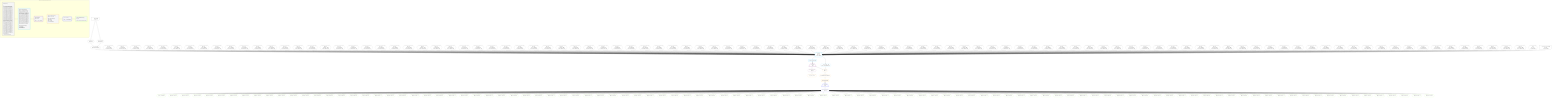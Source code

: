 %%{init: {'themeVariables': { 'fontSize': '12px'}}}%%
graph TD
    classDef path fill:#eee,stroke:#000,color:#000
    classDef plan fill:#fff,stroke-width:1px,color:#000
    classDef itemplan fill:#fff,stroke-width:2px,color:#000
    classDef unbatchedplan fill:#dff,stroke-width:1px,color:#000
    classDef sideeffectplan fill:#fcc,stroke-width:2px,color:#000
    classDef bucket fill:#f6f6f6,color:#000,stroke-width:2px,text-align:left

    subgraph "Buckets for queries/v4/json-overflow-nested"
    Bucket0("Bucket 0 (root)<br /><br />1: <br />ᐳ: 7, 10, 11, 447, 448, 449, 450, 451, 452, 453, 454, 455, 456, 457, 458, 459, 460, 461, 462, 463, 464, 465, 466, 467, 468, 469, 470, 471, 472, 473, 474, 475, 476, 477, 478, 479, 480, 481, 482, 483, 484, 485, 486, 487, 488, 489, 490, 491, 492, 493, 494, 495, 496, 497, 498, 499, 500, 501, 502, 503, 504, 505, 506, 507, 508, 509, 510, 511, 512, 513, 514, 515, 516, 517, 518, 519, 520, 521, 522, 523, 524, 525, 526, 527, 528, 529, 530, 531, 532, 533, 534, 535, 536, 537, 538, 539, 540, 541, 542, 543, 544, 545, 546, 547, 548, 549, 12, 13, 25, 33, 37, 41, 45, 49, 53, 57, 61, 65, 69, 73, 77, 81, 85, 89, 93, 97, 101, 105, 109, 113, 117, 121, 125, 129, 133, 137, 141, 145, 149, 153, 157, 161, 165, 169, 173, 177, 181, 185, 189, 193, 197, 201, 205, 209, 213, 217, 221, 225, 229, 233, 237, 241, 245, 249, 253, 257, 261, 265, 269, 273, 277, 281, 285, 289, 293, 297, 301, 305, 309, 313, 317, 321, 325, 329, 333, 337, 341, 345, 349, 353, 357, 361, 365, 369, 373, 377, 381, 385, 389, 393, 397, 401, 405, 409, 413, 417, 421, 425, 429, 433, 437, 441<br />2: PgSelectInlineApply[443]"):::bucket
    Bucket1("Bucket 1 (nullableBoundary)<br />Deps: 12, 13, 447, 33, 37, 41, 45, 49, 53, 57, 61, 65, 69, 73, 77, 81, 85, 89, 93, 97, 101, 105, 109, 113, 117, 121, 125, 129, 133, 137, 141, 145, 149, 153, 157, 161, 165, 169, 173, 177, 181, 185, 189, 193, 197, 201, 205, 209, 213, 217, 221, 225, 229, 233, 237, 241, 245, 249, 253, 257, 261, 265, 269, 273, 277, 281, 285, 289, 293, 297, 301, 305, 309, 313, 317, 321, 325, 329, 333, 337, 341, 345, 349, 353, 357, 361, 365, 369, 373, 377, 381, 385, 389, 393, 397, 401, 405, 409, 413, 417, 421, 425, 429, 433, 437, 441, 443, 25<br /><br />ROOT Connectionᐸ9ᐳ[13]<br />1: PgSelect[15]<br />ᐳ: Access[444]<br />2: PgSelectRows[16]"):::bucket
    Bucket2("Bucket 2 (listItem)<br />Deps: 444, 25<br /><br />ROOT __Item{2}ᐸ16ᐳ[17]"):::bucket
    Bucket3("Bucket 3 (nullableBoundary)<br />Deps: 18, 444, 17, 25<br /><br />ROOT PgSelectSingle{2}ᐸpersonᐳ[18]<br />1: <br />ᐳ: 19, 445, 446<br />2: PgSelectRows[28]"):::bucket
    Bucket4("Bucket 4 (listItem)<br /><br />ROOT __Item{4}ᐸ28ᐳ[29]"):::bucket
    Bucket5("Bucket 5 (nullableBoundary)<br />Deps: 30<br /><br />ROOT PgSelectSingle{4}ᐸpostᐳ[30]"):::bucket
    end
    Bucket0 --> Bucket1
    Bucket1 --> Bucket2
    Bucket2 --> Bucket3
    Bucket3 --> Bucket4
    Bucket4 --> Bucket5

    %% plan dependencies
    Object12{{"Object[12∈0] ➊<br />ᐸ{pgSettings,withPgClient}ᐳ"}}:::plan
    Access10{{"Access[10∈0] ➊<br />ᐸ2.pgSettingsᐳ"}}:::plan
    Access11{{"Access[11∈0] ➊<br />ᐸ2.withPgClientᐳ"}}:::plan
    Access10 & Access11 --> Object12
    PgFromExpression33{{"PgFromExpression[33∈0] ➊<br />More deps:<br />- Constantᐸ1ᐳ[447]<br />- Constantᐸundefinedᐳ[7]"}}:::plan
    PgFromExpression37{{"PgFromExpression[37∈0] ➊<br />More deps:<br />- Constantᐸ2ᐳ[448]<br />- Constantᐸundefinedᐳ[7]"}}:::plan
    PgFromExpression41{{"PgFromExpression[41∈0] ➊<br />More deps:<br />- Constantᐸ3ᐳ[449]<br />- Constantᐸundefinedᐳ[7]"}}:::plan
    PgFromExpression45{{"PgFromExpression[45∈0] ➊<br />More deps:<br />- Constantᐸ4ᐳ[450]<br />- Constantᐸundefinedᐳ[7]"}}:::plan
    PgFromExpression49{{"PgFromExpression[49∈0] ➊<br />More deps:<br />- Constantᐸ5ᐳ[451]<br />- Constantᐸundefinedᐳ[7]"}}:::plan
    PgFromExpression53{{"PgFromExpression[53∈0] ➊<br />More deps:<br />- Constantᐸ6ᐳ[452]<br />- Constantᐸundefinedᐳ[7]"}}:::plan
    PgFromExpression57{{"PgFromExpression[57∈0] ➊<br />More deps:<br />- Constantᐸ7ᐳ[453]<br />- Constantᐸundefinedᐳ[7]"}}:::plan
    PgFromExpression61{{"PgFromExpression[61∈0] ➊<br />More deps:<br />- Constantᐸ8ᐳ[454]<br />- Constantᐸundefinedᐳ[7]"}}:::plan
    PgFromExpression65{{"PgFromExpression[65∈0] ➊<br />More deps:<br />- Constantᐸ9ᐳ[455]<br />- Constantᐸundefinedᐳ[7]"}}:::plan
    PgFromExpression69{{"PgFromExpression[69∈0] ➊<br />More deps:<br />- Constantᐸ10ᐳ[456]<br />- Constantᐸundefinedᐳ[7]"}}:::plan
    PgFromExpression73{{"PgFromExpression[73∈0] ➊<br />More deps:<br />- Constantᐸ11ᐳ[457]<br />- Constantᐸundefinedᐳ[7]"}}:::plan
    PgFromExpression77{{"PgFromExpression[77∈0] ➊<br />More deps:<br />- Constantᐸ12ᐳ[458]<br />- Constantᐸundefinedᐳ[7]"}}:::plan
    PgFromExpression81{{"PgFromExpression[81∈0] ➊<br />More deps:<br />- Constantᐸ13ᐳ[459]<br />- Constantᐸundefinedᐳ[7]"}}:::plan
    PgFromExpression85{{"PgFromExpression[85∈0] ➊<br />More deps:<br />- Constantᐸ14ᐳ[460]<br />- Constantᐸundefinedᐳ[7]"}}:::plan
    PgFromExpression89{{"PgFromExpression[89∈0] ➊<br />More deps:<br />- Constantᐸ15ᐳ[461]<br />- Constantᐸundefinedᐳ[7]"}}:::plan
    PgFromExpression93{{"PgFromExpression[93∈0] ➊<br />More deps:<br />- Constantᐸ16ᐳ[462]<br />- Constantᐸundefinedᐳ[7]"}}:::plan
    PgFromExpression97{{"PgFromExpression[97∈0] ➊<br />More deps:<br />- Constantᐸ17ᐳ[463]<br />- Constantᐸundefinedᐳ[7]"}}:::plan
    PgFromExpression101{{"PgFromExpression[101∈0] ➊<br />More deps:<br />- Constantᐸ18ᐳ[464]<br />- Constantᐸundefinedᐳ[7]"}}:::plan
    PgFromExpression105{{"PgFromExpression[105∈0] ➊<br />More deps:<br />- Constantᐸ19ᐳ[465]<br />- Constantᐸundefinedᐳ[7]"}}:::plan
    PgFromExpression109{{"PgFromExpression[109∈0] ➊<br />More deps:<br />- Constantᐸ20ᐳ[466]<br />- Constantᐸundefinedᐳ[7]"}}:::plan
    PgFromExpression113{{"PgFromExpression[113∈0] ➊<br />More deps:<br />- Constantᐸ21ᐳ[467]<br />- Constantᐸundefinedᐳ[7]"}}:::plan
    PgFromExpression117{{"PgFromExpression[117∈0] ➊<br />More deps:<br />- Constantᐸ22ᐳ[468]<br />- Constantᐸundefinedᐳ[7]"}}:::plan
    PgFromExpression121{{"PgFromExpression[121∈0] ➊<br />More deps:<br />- Constantᐸ23ᐳ[469]<br />- Constantᐸundefinedᐳ[7]"}}:::plan
    PgFromExpression125{{"PgFromExpression[125∈0] ➊<br />More deps:<br />- Constantᐸ24ᐳ[470]<br />- Constantᐸundefinedᐳ[7]"}}:::plan
    PgFromExpression129{{"PgFromExpression[129∈0] ➊<br />More deps:<br />- Constantᐸ25ᐳ[471]<br />- Constantᐸundefinedᐳ[7]"}}:::plan
    PgFromExpression133{{"PgFromExpression[133∈0] ➊<br />More deps:<br />- Constantᐸ26ᐳ[472]<br />- Constantᐸundefinedᐳ[7]"}}:::plan
    PgFromExpression137{{"PgFromExpression[137∈0] ➊<br />More deps:<br />- Constantᐸ27ᐳ[473]<br />- Constantᐸundefinedᐳ[7]"}}:::plan
    PgFromExpression141{{"PgFromExpression[141∈0] ➊<br />More deps:<br />- Constantᐸ28ᐳ[474]<br />- Constantᐸundefinedᐳ[7]"}}:::plan
    PgFromExpression145{{"PgFromExpression[145∈0] ➊<br />More deps:<br />- Constantᐸ29ᐳ[475]<br />- Constantᐸundefinedᐳ[7]"}}:::plan
    PgFromExpression149{{"PgFromExpression[149∈0] ➊<br />More deps:<br />- Constantᐸ30ᐳ[476]<br />- Constantᐸundefinedᐳ[7]"}}:::plan
    PgFromExpression153{{"PgFromExpression[153∈0] ➊<br />More deps:<br />- Constantᐸ31ᐳ[477]<br />- Constantᐸundefinedᐳ[7]"}}:::plan
    PgFromExpression157{{"PgFromExpression[157∈0] ➊<br />More deps:<br />- Constantᐸ32ᐳ[478]<br />- Constantᐸundefinedᐳ[7]"}}:::plan
    PgFromExpression161{{"PgFromExpression[161∈0] ➊<br />More deps:<br />- Constantᐸ33ᐳ[479]<br />- Constantᐸundefinedᐳ[7]"}}:::plan
    PgFromExpression165{{"PgFromExpression[165∈0] ➊<br />More deps:<br />- Constantᐸ34ᐳ[480]<br />- Constantᐸundefinedᐳ[7]"}}:::plan
    PgFromExpression169{{"PgFromExpression[169∈0] ➊<br />More deps:<br />- Constantᐸ35ᐳ[481]<br />- Constantᐸundefinedᐳ[7]"}}:::plan
    PgFromExpression173{{"PgFromExpression[173∈0] ➊<br />More deps:<br />- Constantᐸ36ᐳ[482]<br />- Constantᐸundefinedᐳ[7]"}}:::plan
    PgFromExpression177{{"PgFromExpression[177∈0] ➊<br />More deps:<br />- Constantᐸ37ᐳ[483]<br />- Constantᐸundefinedᐳ[7]"}}:::plan
    PgFromExpression181{{"PgFromExpression[181∈0] ➊<br />More deps:<br />- Constantᐸ38ᐳ[484]<br />- Constantᐸundefinedᐳ[7]"}}:::plan
    PgFromExpression185{{"PgFromExpression[185∈0] ➊<br />More deps:<br />- Constantᐸ39ᐳ[485]<br />- Constantᐸundefinedᐳ[7]"}}:::plan
    PgFromExpression189{{"PgFromExpression[189∈0] ➊<br />More deps:<br />- Constantᐸ40ᐳ[486]<br />- Constantᐸundefinedᐳ[7]"}}:::plan
    PgFromExpression193{{"PgFromExpression[193∈0] ➊<br />More deps:<br />- Constantᐸ41ᐳ[487]<br />- Constantᐸundefinedᐳ[7]"}}:::plan
    PgFromExpression197{{"PgFromExpression[197∈0] ➊<br />More deps:<br />- Constantᐸ42ᐳ[488]<br />- Constantᐸundefinedᐳ[7]"}}:::plan
    PgFromExpression201{{"PgFromExpression[201∈0] ➊<br />More deps:<br />- Constantᐸ43ᐳ[489]<br />- Constantᐸundefinedᐳ[7]"}}:::plan
    PgFromExpression205{{"PgFromExpression[205∈0] ➊<br />More deps:<br />- Constantᐸ44ᐳ[490]<br />- Constantᐸundefinedᐳ[7]"}}:::plan
    PgFromExpression209{{"PgFromExpression[209∈0] ➊<br />More deps:<br />- Constantᐸ45ᐳ[491]<br />- Constantᐸundefinedᐳ[7]"}}:::plan
    PgFromExpression213{{"PgFromExpression[213∈0] ➊<br />More deps:<br />- Constantᐸ46ᐳ[492]<br />- Constantᐸundefinedᐳ[7]"}}:::plan
    PgFromExpression217{{"PgFromExpression[217∈0] ➊<br />More deps:<br />- Constantᐸ47ᐳ[493]<br />- Constantᐸundefinedᐳ[7]"}}:::plan
    PgFromExpression221{{"PgFromExpression[221∈0] ➊<br />More deps:<br />- Constantᐸ48ᐳ[494]<br />- Constantᐸundefinedᐳ[7]"}}:::plan
    PgFromExpression225{{"PgFromExpression[225∈0] ➊<br />More deps:<br />- Constantᐸ49ᐳ[495]<br />- Constantᐸundefinedᐳ[7]"}}:::plan
    PgFromExpression229{{"PgFromExpression[229∈0] ➊<br />More deps:<br />- Constantᐸ50ᐳ[496]<br />- Constantᐸundefinedᐳ[7]"}}:::plan
    PgFromExpression233{{"PgFromExpression[233∈0] ➊<br />More deps:<br />- Constantᐸ51ᐳ[497]<br />- Constantᐸundefinedᐳ[7]"}}:::plan
    PgFromExpression237{{"PgFromExpression[237∈0] ➊<br />More deps:<br />- Constantᐸ52ᐳ[498]<br />- Constantᐸundefinedᐳ[7]"}}:::plan
    PgFromExpression241{{"PgFromExpression[241∈0] ➊<br />More deps:<br />- Constantᐸ53ᐳ[499]<br />- Constantᐸundefinedᐳ[7]"}}:::plan
    PgFromExpression245{{"PgFromExpression[245∈0] ➊<br />More deps:<br />- Constantᐸ54ᐳ[500]<br />- Constantᐸundefinedᐳ[7]"}}:::plan
    PgFromExpression249{{"PgFromExpression[249∈0] ➊<br />More deps:<br />- Constantᐸ55ᐳ[501]<br />- Constantᐸundefinedᐳ[7]"}}:::plan
    PgFromExpression253{{"PgFromExpression[253∈0] ➊<br />More deps:<br />- Constantᐸ56ᐳ[502]<br />- Constantᐸundefinedᐳ[7]"}}:::plan
    PgFromExpression257{{"PgFromExpression[257∈0] ➊<br />More deps:<br />- Constantᐸ57ᐳ[503]<br />- Constantᐸundefinedᐳ[7]"}}:::plan
    PgFromExpression261{{"PgFromExpression[261∈0] ➊<br />More deps:<br />- Constantᐸ58ᐳ[504]<br />- Constantᐸundefinedᐳ[7]"}}:::plan
    PgFromExpression265{{"PgFromExpression[265∈0] ➊<br />More deps:<br />- Constantᐸ59ᐳ[505]<br />- Constantᐸundefinedᐳ[7]"}}:::plan
    PgFromExpression269{{"PgFromExpression[269∈0] ➊<br />More deps:<br />- Constantᐸ60ᐳ[506]<br />- Constantᐸundefinedᐳ[7]"}}:::plan
    PgFromExpression273{{"PgFromExpression[273∈0] ➊<br />More deps:<br />- Constantᐸ61ᐳ[507]<br />- Constantᐸundefinedᐳ[7]"}}:::plan
    PgFromExpression277{{"PgFromExpression[277∈0] ➊<br />More deps:<br />- Constantᐸ62ᐳ[508]<br />- Constantᐸundefinedᐳ[7]"}}:::plan
    PgFromExpression281{{"PgFromExpression[281∈0] ➊<br />More deps:<br />- Constantᐸ63ᐳ[509]<br />- Constantᐸundefinedᐳ[7]"}}:::plan
    PgFromExpression285{{"PgFromExpression[285∈0] ➊<br />More deps:<br />- Constantᐸ64ᐳ[510]<br />- Constantᐸundefinedᐳ[7]"}}:::plan
    PgFromExpression289{{"PgFromExpression[289∈0] ➊<br />More deps:<br />- Constantᐸ65ᐳ[511]<br />- Constantᐸundefinedᐳ[7]"}}:::plan
    PgFromExpression293{{"PgFromExpression[293∈0] ➊<br />More deps:<br />- Constantᐸ66ᐳ[512]<br />- Constantᐸundefinedᐳ[7]"}}:::plan
    PgFromExpression297{{"PgFromExpression[297∈0] ➊<br />More deps:<br />- Constantᐸ67ᐳ[513]<br />- Constantᐸundefinedᐳ[7]"}}:::plan
    PgFromExpression301{{"PgFromExpression[301∈0] ➊<br />More deps:<br />- Constantᐸ68ᐳ[514]<br />- Constantᐸundefinedᐳ[7]"}}:::plan
    PgFromExpression305{{"PgFromExpression[305∈0] ➊<br />More deps:<br />- Constantᐸ69ᐳ[515]<br />- Constantᐸundefinedᐳ[7]"}}:::plan
    PgFromExpression309{{"PgFromExpression[309∈0] ➊<br />More deps:<br />- Constantᐸ70ᐳ[516]<br />- Constantᐸundefinedᐳ[7]"}}:::plan
    PgFromExpression313{{"PgFromExpression[313∈0] ➊<br />More deps:<br />- Constantᐸ71ᐳ[517]<br />- Constantᐸundefinedᐳ[7]"}}:::plan
    PgFromExpression317{{"PgFromExpression[317∈0] ➊<br />More deps:<br />- Constantᐸ72ᐳ[518]<br />- Constantᐸundefinedᐳ[7]"}}:::plan
    PgFromExpression321{{"PgFromExpression[321∈0] ➊<br />More deps:<br />- Constantᐸ73ᐳ[519]<br />- Constantᐸundefinedᐳ[7]"}}:::plan
    PgFromExpression325{{"PgFromExpression[325∈0] ➊<br />More deps:<br />- Constantᐸ74ᐳ[520]<br />- Constantᐸundefinedᐳ[7]"}}:::plan
    PgFromExpression329{{"PgFromExpression[329∈0] ➊<br />More deps:<br />- Constantᐸ75ᐳ[521]<br />- Constantᐸundefinedᐳ[7]"}}:::plan
    PgFromExpression333{{"PgFromExpression[333∈0] ➊<br />More deps:<br />- Constantᐸ76ᐳ[522]<br />- Constantᐸundefinedᐳ[7]"}}:::plan
    PgFromExpression337{{"PgFromExpression[337∈0] ➊<br />More deps:<br />- Constantᐸ77ᐳ[523]<br />- Constantᐸundefinedᐳ[7]"}}:::plan
    PgFromExpression341{{"PgFromExpression[341∈0] ➊<br />More deps:<br />- Constantᐸ78ᐳ[524]<br />- Constantᐸundefinedᐳ[7]"}}:::plan
    PgFromExpression345{{"PgFromExpression[345∈0] ➊<br />More deps:<br />- Constantᐸ79ᐳ[525]<br />- Constantᐸundefinedᐳ[7]"}}:::plan
    PgFromExpression349{{"PgFromExpression[349∈0] ➊<br />More deps:<br />- Constantᐸ80ᐳ[526]<br />- Constantᐸundefinedᐳ[7]"}}:::plan
    PgFromExpression353{{"PgFromExpression[353∈0] ➊<br />More deps:<br />- Constantᐸ81ᐳ[527]<br />- Constantᐸundefinedᐳ[7]"}}:::plan
    PgFromExpression357{{"PgFromExpression[357∈0] ➊<br />More deps:<br />- Constantᐸ82ᐳ[528]<br />- Constantᐸundefinedᐳ[7]"}}:::plan
    PgFromExpression361{{"PgFromExpression[361∈0] ➊<br />More deps:<br />- Constantᐸ83ᐳ[529]<br />- Constantᐸundefinedᐳ[7]"}}:::plan
    PgFromExpression365{{"PgFromExpression[365∈0] ➊<br />More deps:<br />- Constantᐸ84ᐳ[530]<br />- Constantᐸundefinedᐳ[7]"}}:::plan
    PgFromExpression369{{"PgFromExpression[369∈0] ➊<br />More deps:<br />- Constantᐸ85ᐳ[531]<br />- Constantᐸundefinedᐳ[7]"}}:::plan
    PgFromExpression373{{"PgFromExpression[373∈0] ➊<br />More deps:<br />- Constantᐸ86ᐳ[532]<br />- Constantᐸundefinedᐳ[7]"}}:::plan
    PgFromExpression377{{"PgFromExpression[377∈0] ➊<br />More deps:<br />- Constantᐸ87ᐳ[533]<br />- Constantᐸundefinedᐳ[7]"}}:::plan
    PgFromExpression381{{"PgFromExpression[381∈0] ➊<br />More deps:<br />- Constantᐸ88ᐳ[534]<br />- Constantᐸundefinedᐳ[7]"}}:::plan
    PgFromExpression385{{"PgFromExpression[385∈0] ➊<br />More deps:<br />- Constantᐸ89ᐳ[535]<br />- Constantᐸundefinedᐳ[7]"}}:::plan
    PgFromExpression389{{"PgFromExpression[389∈0] ➊<br />More deps:<br />- Constantᐸ90ᐳ[536]<br />- Constantᐸundefinedᐳ[7]"}}:::plan
    PgFromExpression393{{"PgFromExpression[393∈0] ➊<br />More deps:<br />- Constantᐸ91ᐳ[537]<br />- Constantᐸundefinedᐳ[7]"}}:::plan
    PgFromExpression397{{"PgFromExpression[397∈0] ➊<br />More deps:<br />- Constantᐸ92ᐳ[538]<br />- Constantᐸundefinedᐳ[7]"}}:::plan
    PgFromExpression401{{"PgFromExpression[401∈0] ➊<br />More deps:<br />- Constantᐸ93ᐳ[539]<br />- Constantᐸundefinedᐳ[7]"}}:::plan
    PgFromExpression405{{"PgFromExpression[405∈0] ➊<br />More deps:<br />- Constantᐸ94ᐳ[540]<br />- Constantᐸundefinedᐳ[7]"}}:::plan
    PgFromExpression409{{"PgFromExpression[409∈0] ➊<br />More deps:<br />- Constantᐸ95ᐳ[541]<br />- Constantᐸundefinedᐳ[7]"}}:::plan
    PgFromExpression413{{"PgFromExpression[413∈0] ➊<br />More deps:<br />- Constantᐸ96ᐳ[542]<br />- Constantᐸundefinedᐳ[7]"}}:::plan
    PgFromExpression417{{"PgFromExpression[417∈0] ➊<br />More deps:<br />- Constantᐸ97ᐳ[543]<br />- Constantᐸundefinedᐳ[7]"}}:::plan
    PgFromExpression421{{"PgFromExpression[421∈0] ➊<br />More deps:<br />- Constantᐸ98ᐳ[544]<br />- Constantᐸundefinedᐳ[7]"}}:::plan
    PgFromExpression425{{"PgFromExpression[425∈0] ➊<br />More deps:<br />- Constantᐸ99ᐳ[545]<br />- Constantᐸundefinedᐳ[7]"}}:::plan
    PgFromExpression429{{"PgFromExpression[429∈0] ➊<br />More deps:<br />- Constantᐸ100ᐳ[546]<br />- Constantᐸundefinedᐳ[7]"}}:::plan
    PgFromExpression433{{"PgFromExpression[433∈0] ➊<br />More deps:<br />- Constantᐸ101ᐳ[547]<br />- Constantᐸundefinedᐳ[7]"}}:::plan
    PgFromExpression437{{"PgFromExpression[437∈0] ➊<br />More deps:<br />- Constantᐸ102ᐳ[548]<br />- Constantᐸundefinedᐳ[7]"}}:::plan
    PgFromExpression441{{"PgFromExpression[441∈0] ➊<br />More deps:<br />- Constantᐸ103ᐳ[549]<br />- Constantᐸundefinedᐳ[7]"}}:::plan
    __Value2["__Value[2∈0] ➊<br />ᐸcontextᐳ"]:::plan
    __Value2 --> Access10
    __Value2 --> Access11
    Connection13{{"Connection[13∈0] ➊<br />ᐸ9ᐳ<br />More deps:<br />- Constantᐸ1ᐳ[447]"}}:::plan
    PgSelectInlineApply443["PgSelectInlineApply[443∈0] ➊<br />More deps:<br />- Constantᐸ1ᐳ[447]"]:::plan
    PgSelect15[["PgSelect[15∈1] ➊<br />ᐸpersonᐳ<br />More deps:<br />- Constantᐸ1ᐳ[447]"]]:::plan
    Object12 & Connection13 & PgFromExpression33 & PgFromExpression37 & PgFromExpression41 & PgFromExpression45 & PgFromExpression49 & PgFromExpression53 & PgFromExpression57 & PgFromExpression61 & PgFromExpression65 & PgFromExpression69 & PgFromExpression73 & PgFromExpression77 & PgFromExpression81 & PgFromExpression85 & PgFromExpression89 & PgFromExpression93 & PgFromExpression97 & PgFromExpression101 & PgFromExpression105 & PgFromExpression109 & PgFromExpression113 & PgFromExpression117 & PgFromExpression121 & PgFromExpression125 & PgFromExpression129 & PgFromExpression133 & PgFromExpression137 & PgFromExpression141 & PgFromExpression145 & PgFromExpression149 & PgFromExpression153 & PgFromExpression157 & PgFromExpression161 & PgFromExpression165 & PgFromExpression169 & PgFromExpression173 & PgFromExpression177 & PgFromExpression181 & PgFromExpression185 & PgFromExpression189 & PgFromExpression193 & PgFromExpression197 & PgFromExpression201 & PgFromExpression205 & PgFromExpression209 & PgFromExpression213 & PgFromExpression217 & PgFromExpression221 & PgFromExpression225 & PgFromExpression229 & PgFromExpression233 & PgFromExpression237 & PgFromExpression241 & PgFromExpression245 & PgFromExpression249 & PgFromExpression253 & PgFromExpression257 & PgFromExpression261 & PgFromExpression265 & PgFromExpression269 & PgFromExpression273 & PgFromExpression277 & PgFromExpression281 & PgFromExpression285 & PgFromExpression289 & PgFromExpression293 & PgFromExpression297 & PgFromExpression301 & PgFromExpression305 & PgFromExpression309 & PgFromExpression313 & PgFromExpression317 & PgFromExpression321 & PgFromExpression325 & PgFromExpression329 & PgFromExpression333 & PgFromExpression337 & PgFromExpression341 & PgFromExpression345 & PgFromExpression349 & PgFromExpression353 & PgFromExpression357 & PgFromExpression361 & PgFromExpression365 & PgFromExpression369 & PgFromExpression373 & PgFromExpression377 & PgFromExpression381 & PgFromExpression385 & PgFromExpression389 & PgFromExpression393 & PgFromExpression397 & PgFromExpression401 & PgFromExpression405 & PgFromExpression409 & PgFromExpression413 & PgFromExpression417 & PgFromExpression421 & PgFromExpression425 & PgFromExpression429 & PgFromExpression433 & PgFromExpression437 & PgFromExpression441 & PgSelectInlineApply443 --> PgSelect15
    PgSelectRows16[["PgSelectRows[16∈1] ➊"]]:::plan
    PgSelect15 --> PgSelectRows16
    Access444{{"Access[444∈1] ➊<br />ᐸ15.m.subqueryDetailsFor27ᐳ"}}:::plan
    PgSelect15 --> Access444
    __Item17[/"__Item[17∈2]<br />ᐸ16ᐳ"\]:::itemplan
    PgSelectRows16 ==> __Item17
    PgSelectSingle18{{"PgSelectSingle[18∈2]<br />ᐸpersonᐳ"}}:::plan
    __Item17 --> PgSelectSingle18
    List445{{"List[445∈3]<br />ᐸ444,17ᐳ"}}:::plan
    Access444 & __Item17 --> List445
    PgClassExpression19{{"PgClassExpression[19∈3]<br />ᐸ__person__.”id”ᐳ"}}:::plan
    PgSelectSingle18 --> PgClassExpression19
    PgSelectRows28[["PgSelectRows[28∈3]"]]:::plan
    Lambda446{{"Lambda[446∈3]<br />ᐸpgInlineViaSubqueryTransformᐳ"}}:::plan
    Lambda446 --> PgSelectRows28
    List445 --> Lambda446
    __Item29[/"__Item[29∈4]<br />ᐸ28ᐳ"\]:::itemplan
    PgSelectRows28 ==> __Item29
    PgSelectSingle30{{"PgSelectSingle[30∈4]<br />ᐸpostᐳ"}}:::plan
    __Item29 --> PgSelectSingle30
    PgClassExpression31{{"PgClassExpression[31∈5]<br />ᐸ__post__.”headline”ᐳ"}}:::plan
    PgSelectSingle30 --> PgClassExpression31
    PgClassExpression34{{"PgClassExpression[34∈5]<br />ᐸ(1/0) /* E...ferred! */ᐳ"}}:::plan
    PgSelectSingle30 --> PgClassExpression34
    PgClassExpression38{{"PgClassExpression[38∈5]<br />ᐸ(1/0) /* E...ferred! */ᐳ"}}:::plan
    PgSelectSingle30 --> PgClassExpression38
    PgClassExpression42{{"PgClassExpression[42∈5]<br />ᐸ(1/0) /* E...ferred! */ᐳ"}}:::plan
    PgSelectSingle30 --> PgClassExpression42
    PgClassExpression46{{"PgClassExpression[46∈5]<br />ᐸ(1/0) /* E...ferred! */ᐳ"}}:::plan
    PgSelectSingle30 --> PgClassExpression46
    PgClassExpression50{{"PgClassExpression[50∈5]<br />ᐸ(1/0) /* E...ferred! */ᐳ"}}:::plan
    PgSelectSingle30 --> PgClassExpression50
    PgClassExpression54{{"PgClassExpression[54∈5]<br />ᐸ(1/0) /* E...ferred! */ᐳ"}}:::plan
    PgSelectSingle30 --> PgClassExpression54
    PgClassExpression58{{"PgClassExpression[58∈5]<br />ᐸ(1/0) /* E...ferred! */ᐳ"}}:::plan
    PgSelectSingle30 --> PgClassExpression58
    PgClassExpression62{{"PgClassExpression[62∈5]<br />ᐸ(1/0) /* E...ferred! */ᐳ"}}:::plan
    PgSelectSingle30 --> PgClassExpression62
    PgClassExpression66{{"PgClassExpression[66∈5]<br />ᐸ(1/0) /* E...ferred! */ᐳ"}}:::plan
    PgSelectSingle30 --> PgClassExpression66
    PgClassExpression70{{"PgClassExpression[70∈5]<br />ᐸ(1/0) /* E...ferred! */ᐳ"}}:::plan
    PgSelectSingle30 --> PgClassExpression70
    PgClassExpression74{{"PgClassExpression[74∈5]<br />ᐸ(1/0) /* E...ferred! */ᐳ"}}:::plan
    PgSelectSingle30 --> PgClassExpression74
    PgClassExpression78{{"PgClassExpression[78∈5]<br />ᐸ(1/0) /* E...ferred! */ᐳ"}}:::plan
    PgSelectSingle30 --> PgClassExpression78
    PgClassExpression82{{"PgClassExpression[82∈5]<br />ᐸ(1/0) /* E...ferred! */ᐳ"}}:::plan
    PgSelectSingle30 --> PgClassExpression82
    PgClassExpression86{{"PgClassExpression[86∈5]<br />ᐸ(1/0) /* E...ferred! */ᐳ"}}:::plan
    PgSelectSingle30 --> PgClassExpression86
    PgClassExpression90{{"PgClassExpression[90∈5]<br />ᐸ(1/0) /* E...ferred! */ᐳ"}}:::plan
    PgSelectSingle30 --> PgClassExpression90
    PgClassExpression94{{"PgClassExpression[94∈5]<br />ᐸ(1/0) /* E...ferred! */ᐳ"}}:::plan
    PgSelectSingle30 --> PgClassExpression94
    PgClassExpression98{{"PgClassExpression[98∈5]<br />ᐸ(1/0) /* E...ferred! */ᐳ"}}:::plan
    PgSelectSingle30 --> PgClassExpression98
    PgClassExpression102{{"PgClassExpression[102∈5]<br />ᐸ(1/0) /* E...ferred! */ᐳ"}}:::plan
    PgSelectSingle30 --> PgClassExpression102
    PgClassExpression106{{"PgClassExpression[106∈5]<br />ᐸ(1/0) /* E...ferred! */ᐳ"}}:::plan
    PgSelectSingle30 --> PgClassExpression106
    PgClassExpression110{{"PgClassExpression[110∈5]<br />ᐸ(1/0) /* E...ferred! */ᐳ"}}:::plan
    PgSelectSingle30 --> PgClassExpression110
    PgClassExpression114{{"PgClassExpression[114∈5]<br />ᐸ(1/0) /* E...ferred! */ᐳ"}}:::plan
    PgSelectSingle30 --> PgClassExpression114
    PgClassExpression118{{"PgClassExpression[118∈5]<br />ᐸ(1/0) /* E...ferred! */ᐳ"}}:::plan
    PgSelectSingle30 --> PgClassExpression118
    PgClassExpression122{{"PgClassExpression[122∈5]<br />ᐸ(1/0) /* E...ferred! */ᐳ"}}:::plan
    PgSelectSingle30 --> PgClassExpression122
    PgClassExpression126{{"PgClassExpression[126∈5]<br />ᐸ(1/0) /* E...ferred! */ᐳ"}}:::plan
    PgSelectSingle30 --> PgClassExpression126
    PgClassExpression130{{"PgClassExpression[130∈5]<br />ᐸ(1/0) /* E...ferred! */ᐳ"}}:::plan
    PgSelectSingle30 --> PgClassExpression130
    PgClassExpression134{{"PgClassExpression[134∈5]<br />ᐸ(1/0) /* E...ferred! */ᐳ"}}:::plan
    PgSelectSingle30 --> PgClassExpression134
    PgClassExpression138{{"PgClassExpression[138∈5]<br />ᐸ(1/0) /* E...ferred! */ᐳ"}}:::plan
    PgSelectSingle30 --> PgClassExpression138
    PgClassExpression142{{"PgClassExpression[142∈5]<br />ᐸ(1/0) /* E...ferred! */ᐳ"}}:::plan
    PgSelectSingle30 --> PgClassExpression142
    PgClassExpression146{{"PgClassExpression[146∈5]<br />ᐸ(1/0) /* E...ferred! */ᐳ"}}:::plan
    PgSelectSingle30 --> PgClassExpression146
    PgClassExpression150{{"PgClassExpression[150∈5]<br />ᐸ(1/0) /* E...ferred! */ᐳ"}}:::plan
    PgSelectSingle30 --> PgClassExpression150
    PgClassExpression154{{"PgClassExpression[154∈5]<br />ᐸ(1/0) /* E...ferred! */ᐳ"}}:::plan
    PgSelectSingle30 --> PgClassExpression154
    PgClassExpression158{{"PgClassExpression[158∈5]<br />ᐸ(1/0) /* E...ferred! */ᐳ"}}:::plan
    PgSelectSingle30 --> PgClassExpression158
    PgClassExpression162{{"PgClassExpression[162∈5]<br />ᐸ(1/0) /* E...ferred! */ᐳ"}}:::plan
    PgSelectSingle30 --> PgClassExpression162
    PgClassExpression166{{"PgClassExpression[166∈5]<br />ᐸ(1/0) /* E...ferred! */ᐳ"}}:::plan
    PgSelectSingle30 --> PgClassExpression166
    PgClassExpression170{{"PgClassExpression[170∈5]<br />ᐸ(1/0) /* E...ferred! */ᐳ"}}:::plan
    PgSelectSingle30 --> PgClassExpression170
    PgClassExpression174{{"PgClassExpression[174∈5]<br />ᐸ(1/0) /* E...ferred! */ᐳ"}}:::plan
    PgSelectSingle30 --> PgClassExpression174
    PgClassExpression178{{"PgClassExpression[178∈5]<br />ᐸ(1/0) /* E...ferred! */ᐳ"}}:::plan
    PgSelectSingle30 --> PgClassExpression178
    PgClassExpression182{{"PgClassExpression[182∈5]<br />ᐸ(1/0) /* E...ferred! */ᐳ"}}:::plan
    PgSelectSingle30 --> PgClassExpression182
    PgClassExpression186{{"PgClassExpression[186∈5]<br />ᐸ(1/0) /* E...ferred! */ᐳ"}}:::plan
    PgSelectSingle30 --> PgClassExpression186
    PgClassExpression190{{"PgClassExpression[190∈5]<br />ᐸ(1/0) /* E...ferred! */ᐳ"}}:::plan
    PgSelectSingle30 --> PgClassExpression190
    PgClassExpression194{{"PgClassExpression[194∈5]<br />ᐸ(1/0) /* E...ferred! */ᐳ"}}:::plan
    PgSelectSingle30 --> PgClassExpression194
    PgClassExpression198{{"PgClassExpression[198∈5]<br />ᐸ(1/0) /* E...ferred! */ᐳ"}}:::plan
    PgSelectSingle30 --> PgClassExpression198
    PgClassExpression202{{"PgClassExpression[202∈5]<br />ᐸ(1/0) /* E...ferred! */ᐳ"}}:::plan
    PgSelectSingle30 --> PgClassExpression202
    PgClassExpression206{{"PgClassExpression[206∈5]<br />ᐸ(1/0) /* E...ferred! */ᐳ"}}:::plan
    PgSelectSingle30 --> PgClassExpression206
    PgClassExpression210{{"PgClassExpression[210∈5]<br />ᐸ(1/0) /* E...ferred! */ᐳ"}}:::plan
    PgSelectSingle30 --> PgClassExpression210
    PgClassExpression214{{"PgClassExpression[214∈5]<br />ᐸ(1/0) /* E...ferred! */ᐳ"}}:::plan
    PgSelectSingle30 --> PgClassExpression214
    PgClassExpression218{{"PgClassExpression[218∈5]<br />ᐸ(1/0) /* E...ferred! */ᐳ"}}:::plan
    PgSelectSingle30 --> PgClassExpression218
    PgClassExpression222{{"PgClassExpression[222∈5]<br />ᐸ(1/0) /* E...ferred! */ᐳ"}}:::plan
    PgSelectSingle30 --> PgClassExpression222
    PgClassExpression226{{"PgClassExpression[226∈5]<br />ᐸ(1/0) /* E...ferred! */ᐳ"}}:::plan
    PgSelectSingle30 --> PgClassExpression226
    PgClassExpression230{{"PgClassExpression[230∈5]<br />ᐸ(1/0) /* E...ferred! */ᐳ"}}:::plan
    PgSelectSingle30 --> PgClassExpression230
    PgClassExpression234{{"PgClassExpression[234∈5]<br />ᐸ(1/0) /* E...ferred! */ᐳ"}}:::plan
    PgSelectSingle30 --> PgClassExpression234
    PgClassExpression238{{"PgClassExpression[238∈5]<br />ᐸ(1/0) /* E...ferred! */ᐳ"}}:::plan
    PgSelectSingle30 --> PgClassExpression238
    PgClassExpression242{{"PgClassExpression[242∈5]<br />ᐸ(1/0) /* E...ferred! */ᐳ"}}:::plan
    PgSelectSingle30 --> PgClassExpression242
    PgClassExpression246{{"PgClassExpression[246∈5]<br />ᐸ(1/0) /* E...ferred! */ᐳ"}}:::plan
    PgSelectSingle30 --> PgClassExpression246
    PgClassExpression250{{"PgClassExpression[250∈5]<br />ᐸ(1/0) /* E...ferred! */ᐳ"}}:::plan
    PgSelectSingle30 --> PgClassExpression250
    PgClassExpression254{{"PgClassExpression[254∈5]<br />ᐸ(1/0) /* E...ferred! */ᐳ"}}:::plan
    PgSelectSingle30 --> PgClassExpression254
    PgClassExpression258{{"PgClassExpression[258∈5]<br />ᐸ(1/0) /* E...ferred! */ᐳ"}}:::plan
    PgSelectSingle30 --> PgClassExpression258
    PgClassExpression262{{"PgClassExpression[262∈5]<br />ᐸ(1/0) /* E...ferred! */ᐳ"}}:::plan
    PgSelectSingle30 --> PgClassExpression262
    PgClassExpression266{{"PgClassExpression[266∈5]<br />ᐸ(1/0) /* E...ferred! */ᐳ"}}:::plan
    PgSelectSingle30 --> PgClassExpression266
    PgClassExpression270{{"PgClassExpression[270∈5]<br />ᐸ(1/0) /* E...ferred! */ᐳ"}}:::plan
    PgSelectSingle30 --> PgClassExpression270
    PgClassExpression274{{"PgClassExpression[274∈5]<br />ᐸ(1/0) /* E...ferred! */ᐳ"}}:::plan
    PgSelectSingle30 --> PgClassExpression274
    PgClassExpression278{{"PgClassExpression[278∈5]<br />ᐸ(1/0) /* E...ferred! */ᐳ"}}:::plan
    PgSelectSingle30 --> PgClassExpression278
    PgClassExpression282{{"PgClassExpression[282∈5]<br />ᐸ(1/0) /* E...ferred! */ᐳ"}}:::plan
    PgSelectSingle30 --> PgClassExpression282
    PgClassExpression286{{"PgClassExpression[286∈5]<br />ᐸ(1/0) /* E...ferred! */ᐳ"}}:::plan
    PgSelectSingle30 --> PgClassExpression286
    PgClassExpression290{{"PgClassExpression[290∈5]<br />ᐸ(1/0) /* E...ferred! */ᐳ"}}:::plan
    PgSelectSingle30 --> PgClassExpression290
    PgClassExpression294{{"PgClassExpression[294∈5]<br />ᐸ(1/0) /* E...ferred! */ᐳ"}}:::plan
    PgSelectSingle30 --> PgClassExpression294
    PgClassExpression298{{"PgClassExpression[298∈5]<br />ᐸ(1/0) /* E...ferred! */ᐳ"}}:::plan
    PgSelectSingle30 --> PgClassExpression298
    PgClassExpression302{{"PgClassExpression[302∈5]<br />ᐸ(1/0) /* E...ferred! */ᐳ"}}:::plan
    PgSelectSingle30 --> PgClassExpression302
    PgClassExpression306{{"PgClassExpression[306∈5]<br />ᐸ(1/0) /* E...ferred! */ᐳ"}}:::plan
    PgSelectSingle30 --> PgClassExpression306
    PgClassExpression310{{"PgClassExpression[310∈5]<br />ᐸ(1/0) /* E...ferred! */ᐳ"}}:::plan
    PgSelectSingle30 --> PgClassExpression310
    PgClassExpression314{{"PgClassExpression[314∈5]<br />ᐸ(1/0) /* E...ferred! */ᐳ"}}:::plan
    PgSelectSingle30 --> PgClassExpression314
    PgClassExpression318{{"PgClassExpression[318∈5]<br />ᐸ(1/0) /* E...ferred! */ᐳ"}}:::plan
    PgSelectSingle30 --> PgClassExpression318
    PgClassExpression322{{"PgClassExpression[322∈5]<br />ᐸ(1/0) /* E...ferred! */ᐳ"}}:::plan
    PgSelectSingle30 --> PgClassExpression322
    PgClassExpression326{{"PgClassExpression[326∈5]<br />ᐸ(1/0) /* E...ferred! */ᐳ"}}:::plan
    PgSelectSingle30 --> PgClassExpression326
    PgClassExpression330{{"PgClassExpression[330∈5]<br />ᐸ(1/0) /* E...ferred! */ᐳ"}}:::plan
    PgSelectSingle30 --> PgClassExpression330
    PgClassExpression334{{"PgClassExpression[334∈5]<br />ᐸ(1/0) /* E...ferred! */ᐳ"}}:::plan
    PgSelectSingle30 --> PgClassExpression334
    PgClassExpression338{{"PgClassExpression[338∈5]<br />ᐸ(1/0) /* E...ferred! */ᐳ"}}:::plan
    PgSelectSingle30 --> PgClassExpression338
    PgClassExpression342{{"PgClassExpression[342∈5]<br />ᐸ(1/0) /* E...ferred! */ᐳ"}}:::plan
    PgSelectSingle30 --> PgClassExpression342
    PgClassExpression346{{"PgClassExpression[346∈5]<br />ᐸ(1/0) /* E...ferred! */ᐳ"}}:::plan
    PgSelectSingle30 --> PgClassExpression346
    PgClassExpression350{{"PgClassExpression[350∈5]<br />ᐸ(1/0) /* E...ferred! */ᐳ"}}:::plan
    PgSelectSingle30 --> PgClassExpression350
    PgClassExpression354{{"PgClassExpression[354∈5]<br />ᐸ(1/0) /* E...ferred! */ᐳ"}}:::plan
    PgSelectSingle30 --> PgClassExpression354
    PgClassExpression358{{"PgClassExpression[358∈5]<br />ᐸ(1/0) /* E...ferred! */ᐳ"}}:::plan
    PgSelectSingle30 --> PgClassExpression358
    PgClassExpression362{{"PgClassExpression[362∈5]<br />ᐸ(1/0) /* E...ferred! */ᐳ"}}:::plan
    PgSelectSingle30 --> PgClassExpression362
    PgClassExpression366{{"PgClassExpression[366∈5]<br />ᐸ(1/0) /* E...ferred! */ᐳ"}}:::plan
    PgSelectSingle30 --> PgClassExpression366
    PgClassExpression370{{"PgClassExpression[370∈5]<br />ᐸ(1/0) /* E...ferred! */ᐳ"}}:::plan
    PgSelectSingle30 --> PgClassExpression370
    PgClassExpression374{{"PgClassExpression[374∈5]<br />ᐸ(1/0) /* E...ferred! */ᐳ"}}:::plan
    PgSelectSingle30 --> PgClassExpression374
    PgClassExpression378{{"PgClassExpression[378∈5]<br />ᐸ(1/0) /* E...ferred! */ᐳ"}}:::plan
    PgSelectSingle30 --> PgClassExpression378
    PgClassExpression382{{"PgClassExpression[382∈5]<br />ᐸ(1/0) /* E...ferred! */ᐳ"}}:::plan
    PgSelectSingle30 --> PgClassExpression382
    PgClassExpression386{{"PgClassExpression[386∈5]<br />ᐸ(1/0) /* E...ferred! */ᐳ"}}:::plan
    PgSelectSingle30 --> PgClassExpression386
    PgClassExpression390{{"PgClassExpression[390∈5]<br />ᐸ(1/0) /* E...ferred! */ᐳ"}}:::plan
    PgSelectSingle30 --> PgClassExpression390
    PgClassExpression394{{"PgClassExpression[394∈5]<br />ᐸ(1/0) /* E...ferred! */ᐳ"}}:::plan
    PgSelectSingle30 --> PgClassExpression394
    PgClassExpression398{{"PgClassExpression[398∈5]<br />ᐸ(1/0) /* E...ferred! */ᐳ"}}:::plan
    PgSelectSingle30 --> PgClassExpression398
    PgClassExpression402{{"PgClassExpression[402∈5]<br />ᐸ(1/0) /* E...ferred! */ᐳ"}}:::plan
    PgSelectSingle30 --> PgClassExpression402
    PgClassExpression406{{"PgClassExpression[406∈5]<br />ᐸ(1/0) /* E...ferred! */ᐳ"}}:::plan
    PgSelectSingle30 --> PgClassExpression406
    PgClassExpression410{{"PgClassExpression[410∈5]<br />ᐸ(1/0) /* E...ferred! */ᐳ"}}:::plan
    PgSelectSingle30 --> PgClassExpression410
    PgClassExpression414{{"PgClassExpression[414∈5]<br />ᐸ(1/0) /* E...ferred! */ᐳ"}}:::plan
    PgSelectSingle30 --> PgClassExpression414
    PgClassExpression418{{"PgClassExpression[418∈5]<br />ᐸ(1/0) /* E...ferred! */ᐳ"}}:::plan
    PgSelectSingle30 --> PgClassExpression418
    PgClassExpression422{{"PgClassExpression[422∈5]<br />ᐸ(1/0) /* E...ferred! */ᐳ"}}:::plan
    PgSelectSingle30 --> PgClassExpression422
    PgClassExpression426{{"PgClassExpression[426∈5]<br />ᐸ(1/0) /* E...ferred! */ᐳ"}}:::plan
    PgSelectSingle30 --> PgClassExpression426
    PgClassExpression430{{"PgClassExpression[430∈5]<br />ᐸ(1/0) /* E...ferred! */ᐳ"}}:::plan
    PgSelectSingle30 --> PgClassExpression430
    PgClassExpression434{{"PgClassExpression[434∈5]<br />ᐸ(1/0) /* E...ferred! */ᐳ"}}:::plan
    PgSelectSingle30 --> PgClassExpression434
    PgClassExpression438{{"PgClassExpression[438∈5]<br />ᐸ(1/0) /* E...ferred! */ᐳ"}}:::plan
    PgSelectSingle30 --> PgClassExpression438
    PgClassExpression442{{"PgClassExpression[442∈5]<br />ᐸ(1/0) /* E...ferred! */ᐳ"}}:::plan
    PgSelectSingle30 --> PgClassExpression442

    %% define steps
    classDef bucket0 stroke:#696969
    class Bucket0,__Value2,Access10,Access11,Object12,Connection13,PgFromExpression33,PgFromExpression37,PgFromExpression41,PgFromExpression45,PgFromExpression49,PgFromExpression53,PgFromExpression57,PgFromExpression61,PgFromExpression65,PgFromExpression69,PgFromExpression73,PgFromExpression77,PgFromExpression81,PgFromExpression85,PgFromExpression89,PgFromExpression93,PgFromExpression97,PgFromExpression101,PgFromExpression105,PgFromExpression109,PgFromExpression113,PgFromExpression117,PgFromExpression121,PgFromExpression125,PgFromExpression129,PgFromExpression133,PgFromExpression137,PgFromExpression141,PgFromExpression145,PgFromExpression149,PgFromExpression153,PgFromExpression157,PgFromExpression161,PgFromExpression165,PgFromExpression169,PgFromExpression173,PgFromExpression177,PgFromExpression181,PgFromExpression185,PgFromExpression189,PgFromExpression193,PgFromExpression197,PgFromExpression201,PgFromExpression205,PgFromExpression209,PgFromExpression213,PgFromExpression217,PgFromExpression221,PgFromExpression225,PgFromExpression229,PgFromExpression233,PgFromExpression237,PgFromExpression241,PgFromExpression245,PgFromExpression249,PgFromExpression253,PgFromExpression257,PgFromExpression261,PgFromExpression265,PgFromExpression269,PgFromExpression273,PgFromExpression277,PgFromExpression281,PgFromExpression285,PgFromExpression289,PgFromExpression293,PgFromExpression297,PgFromExpression301,PgFromExpression305,PgFromExpression309,PgFromExpression313,PgFromExpression317,PgFromExpression321,PgFromExpression325,PgFromExpression329,PgFromExpression333,PgFromExpression337,PgFromExpression341,PgFromExpression345,PgFromExpression349,PgFromExpression353,PgFromExpression357,PgFromExpression361,PgFromExpression365,PgFromExpression369,PgFromExpression373,PgFromExpression377,PgFromExpression381,PgFromExpression385,PgFromExpression389,PgFromExpression393,PgFromExpression397,PgFromExpression401,PgFromExpression405,PgFromExpression409,PgFromExpression413,PgFromExpression417,PgFromExpression421,PgFromExpression425,PgFromExpression429,PgFromExpression433,PgFromExpression437,PgFromExpression441,PgSelectInlineApply443 bucket0
    classDef bucket1 stroke:#00bfff
    class Bucket1,PgSelect15,PgSelectRows16,Access444 bucket1
    classDef bucket2 stroke:#7f007f
    class Bucket2,__Item17,PgSelectSingle18 bucket2
    classDef bucket3 stroke:#ffa500
    class Bucket3,PgClassExpression19,PgSelectRows28,List445,Lambda446 bucket3
    classDef bucket4 stroke:#0000ff
    class Bucket4,__Item29,PgSelectSingle30 bucket4
    classDef bucket5 stroke:#7fff00
    class Bucket5,PgClassExpression31,PgClassExpression34,PgClassExpression38,PgClassExpression42,PgClassExpression46,PgClassExpression50,PgClassExpression54,PgClassExpression58,PgClassExpression62,PgClassExpression66,PgClassExpression70,PgClassExpression74,PgClassExpression78,PgClassExpression82,PgClassExpression86,PgClassExpression90,PgClassExpression94,PgClassExpression98,PgClassExpression102,PgClassExpression106,PgClassExpression110,PgClassExpression114,PgClassExpression118,PgClassExpression122,PgClassExpression126,PgClassExpression130,PgClassExpression134,PgClassExpression138,PgClassExpression142,PgClassExpression146,PgClassExpression150,PgClassExpression154,PgClassExpression158,PgClassExpression162,PgClassExpression166,PgClassExpression170,PgClassExpression174,PgClassExpression178,PgClassExpression182,PgClassExpression186,PgClassExpression190,PgClassExpression194,PgClassExpression198,PgClassExpression202,PgClassExpression206,PgClassExpression210,PgClassExpression214,PgClassExpression218,PgClassExpression222,PgClassExpression226,PgClassExpression230,PgClassExpression234,PgClassExpression238,PgClassExpression242,PgClassExpression246,PgClassExpression250,PgClassExpression254,PgClassExpression258,PgClassExpression262,PgClassExpression266,PgClassExpression270,PgClassExpression274,PgClassExpression278,PgClassExpression282,PgClassExpression286,PgClassExpression290,PgClassExpression294,PgClassExpression298,PgClassExpression302,PgClassExpression306,PgClassExpression310,PgClassExpression314,PgClassExpression318,PgClassExpression322,PgClassExpression326,PgClassExpression330,PgClassExpression334,PgClassExpression338,PgClassExpression342,PgClassExpression346,PgClassExpression350,PgClassExpression354,PgClassExpression358,PgClassExpression362,PgClassExpression366,PgClassExpression370,PgClassExpression374,PgClassExpression378,PgClassExpression382,PgClassExpression386,PgClassExpression390,PgClassExpression394,PgClassExpression398,PgClassExpression402,PgClassExpression406,PgClassExpression410,PgClassExpression414,PgClassExpression418,PgClassExpression422,PgClassExpression426,PgClassExpression430,PgClassExpression434,PgClassExpression438,PgClassExpression442 bucket5